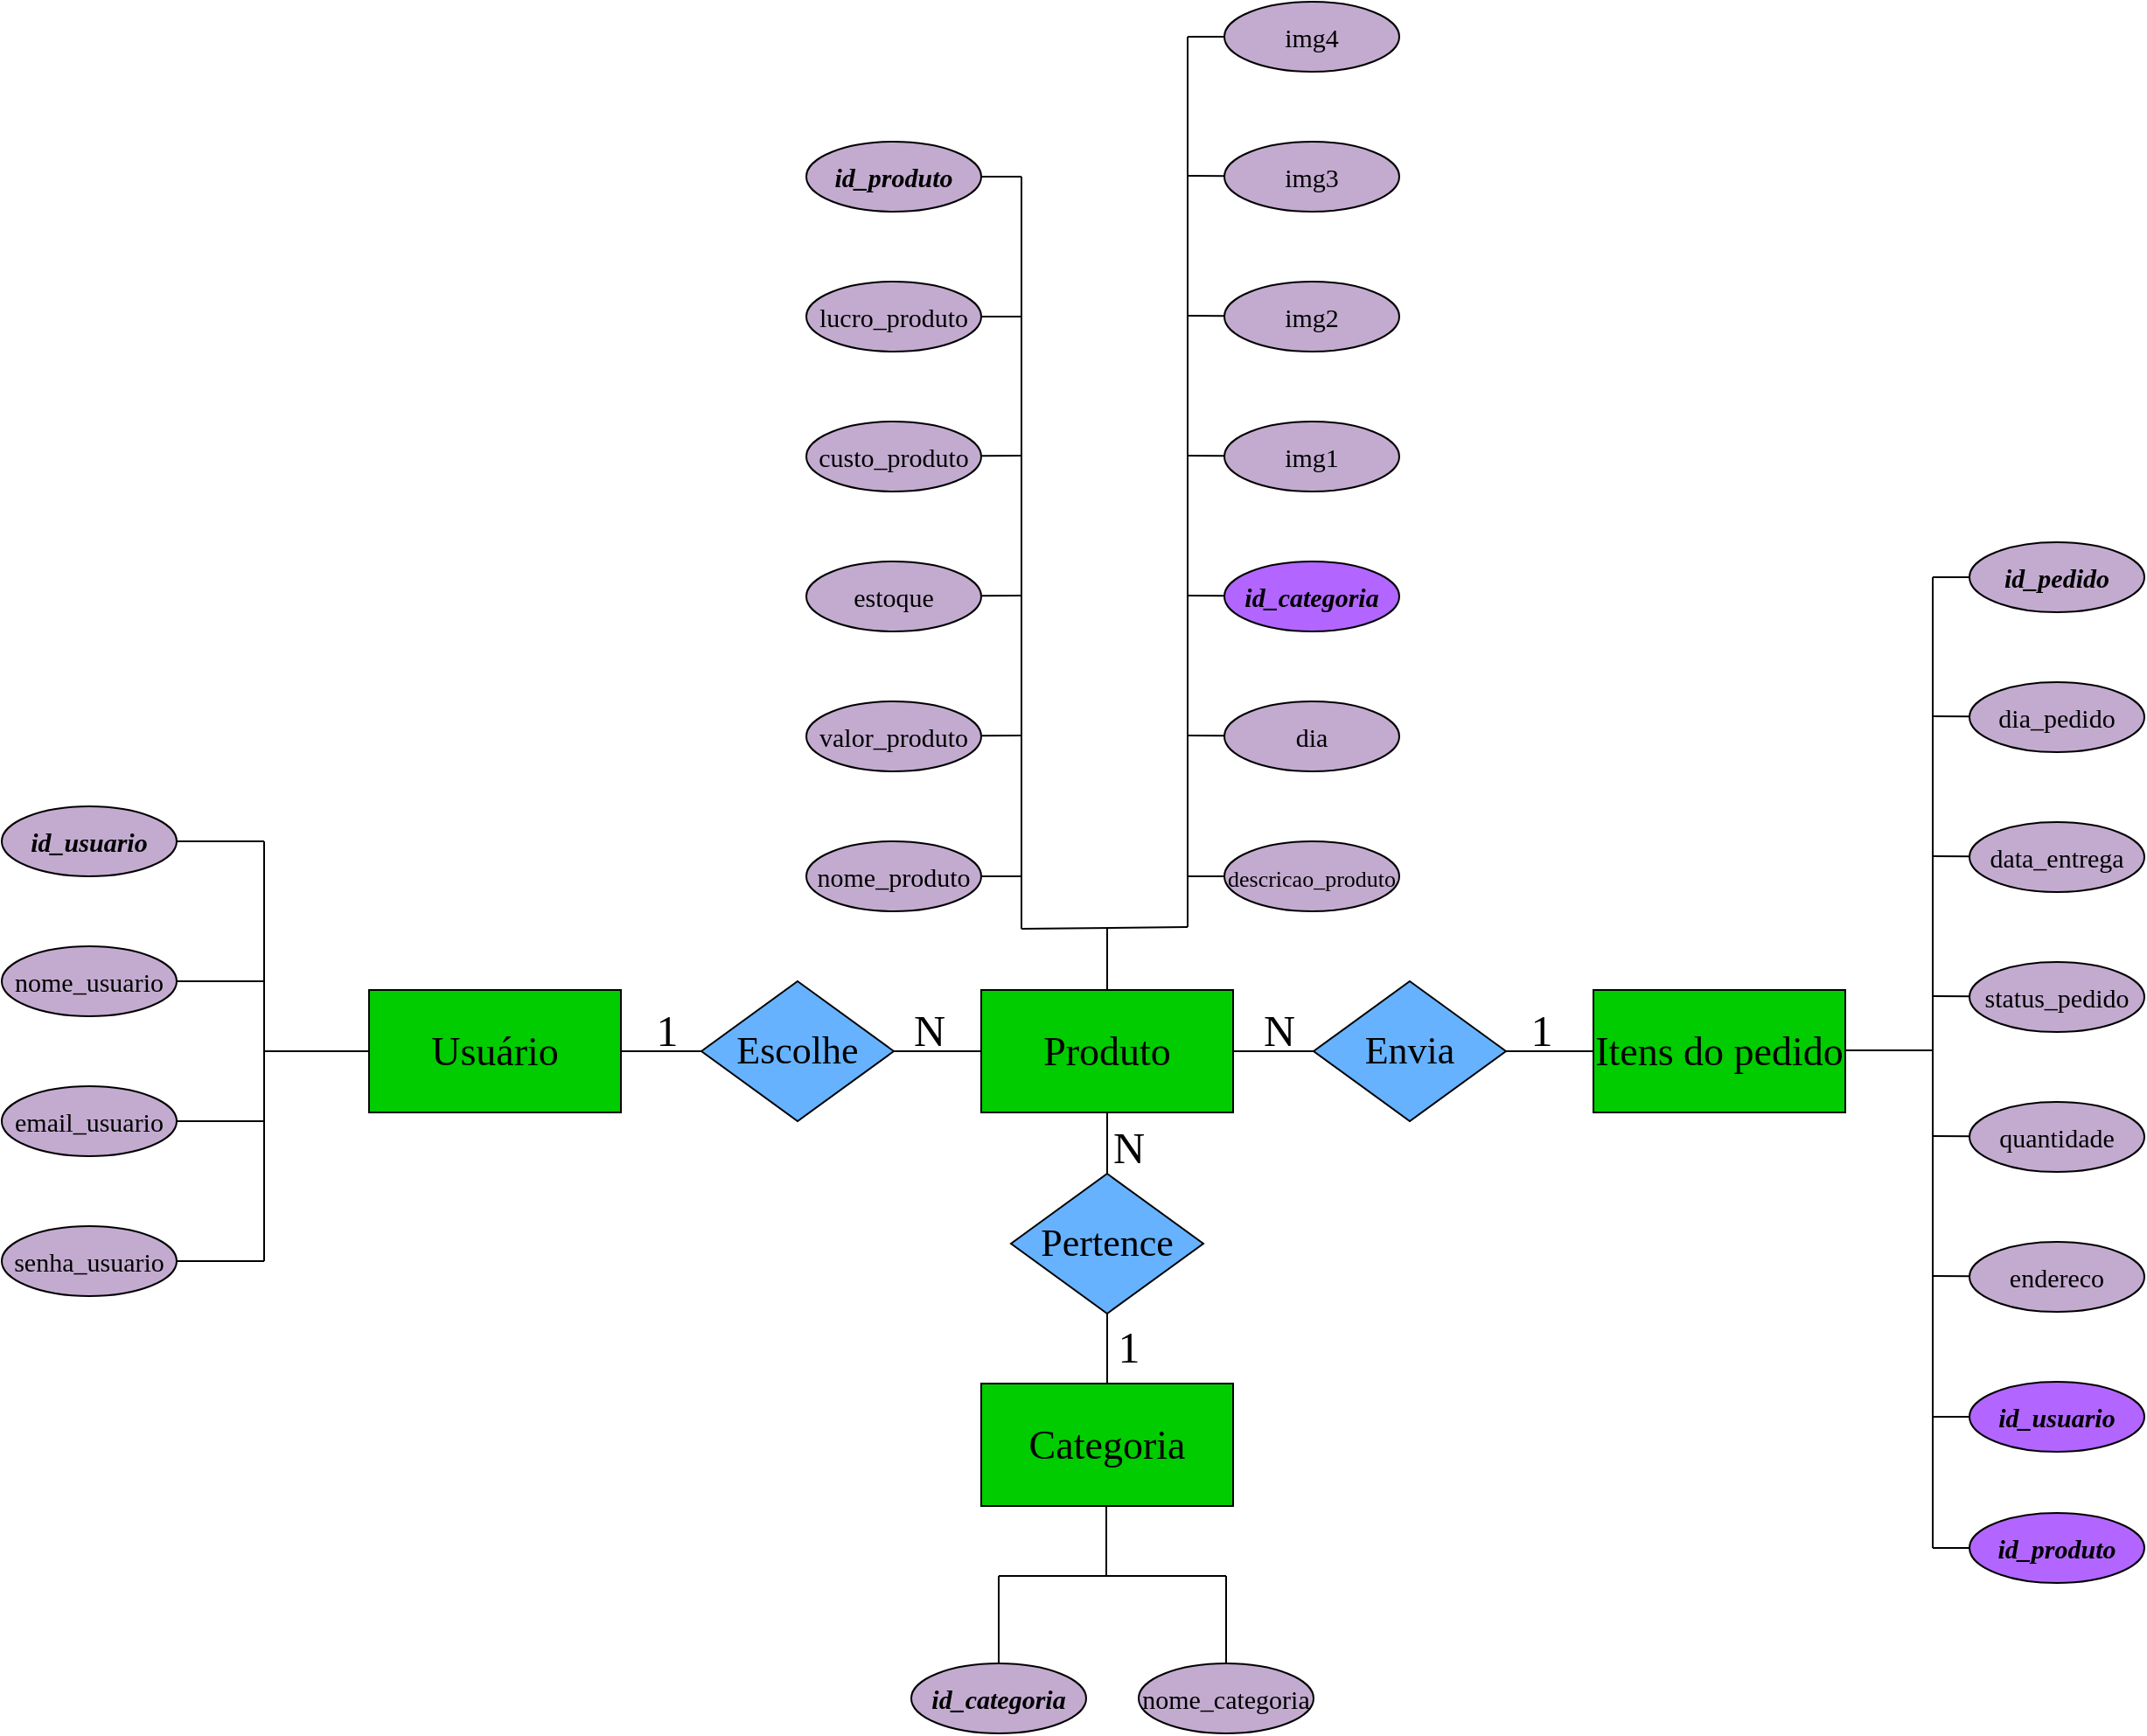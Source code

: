 <mxfile version="26.2.14">
  <diagram name="Página-1" id="qjshvk8xMu4drOoDkHXQ">
    <mxGraphModel dx="2253" dy="1952" grid="1" gridSize="10" guides="1" tooltips="1" connect="1" arrows="1" fold="1" page="1" pageScale="1" pageWidth="827" pageHeight="1169" math="0" shadow="0">
      <root>
        <mxCell id="0" />
        <mxCell id="1" parent="0" />
        <mxCell id="SU8GhThAeGO-5-4pA1zf-2" value="&lt;font style=&quot;font-size: 23px;&quot; face=&quot;Times New Roman&quot;&gt;Produto&lt;/font&gt;" style="rounded=0;whiteSpace=wrap;html=1;fillColor=#00CC00;" vertex="1" parent="1">
          <mxGeometry x="330" y="325" width="144" height="70" as="geometry" />
        </mxCell>
        <mxCell id="SU8GhThAeGO-5-4pA1zf-3" value="&lt;font face=&quot;Times New Roman&quot; style=&quot;font-size: 23px;&quot;&gt;Categoria&lt;/font&gt;" style="rounded=0;whiteSpace=wrap;html=1;fillColor=#00CC00;" vertex="1" parent="1">
          <mxGeometry x="330" y="550" width="144" height="70" as="geometry" />
        </mxCell>
        <mxCell id="SU8GhThAeGO-5-4pA1zf-5" value="&lt;font face=&quot;Times New Roman&quot; style=&quot;font-size: 23px;&quot;&gt;Usuário&lt;/font&gt;" style="rounded=0;whiteSpace=wrap;html=1;fillColor=#00CC00;" vertex="1" parent="1">
          <mxGeometry x="-20" y="325" width="144" height="70" as="geometry" />
        </mxCell>
        <mxCell id="SU8GhThAeGO-5-4pA1zf-6" value="&lt;font face=&quot;Times New Roman&quot; style=&quot;font-size: 22px;&quot;&gt;Escolhe&lt;/font&gt;" style="rhombus;whiteSpace=wrap;html=1;fillColor=#66B2FF;" vertex="1" parent="1">
          <mxGeometry x="170" y="320" width="110" height="80" as="geometry" />
        </mxCell>
        <mxCell id="SU8GhThAeGO-5-4pA1zf-7" value="&lt;font style=&quot;font-size: 22px;&quot; face=&quot;Times New Roman&quot;&gt;Pertence&lt;/font&gt;" style="rhombus;whiteSpace=wrap;html=1;fillColor=#66B2FF;" vertex="1" parent="1">
          <mxGeometry x="347" y="430" width="110" height="80" as="geometry" />
        </mxCell>
        <mxCell id="SU8GhThAeGO-5-4pA1zf-15" value="&lt;font style=&quot;font-size: 23px;&quot; face=&quot;Times New Roman&quot;&gt;Itens do pedido&lt;/font&gt;" style="rounded=0;whiteSpace=wrap;html=1;fillColor=#00CC00;" vertex="1" parent="1">
          <mxGeometry x="680" y="325" width="144" height="70" as="geometry" />
        </mxCell>
        <mxCell id="SU8GhThAeGO-5-4pA1zf-17" value="&lt;font style=&quot;font-size: 22px;&quot; face=&quot;Times New Roman&quot;&gt;Envia&lt;/font&gt;" style="rhombus;whiteSpace=wrap;html=1;fillColor=#66B2FF;" vertex="1" parent="1">
          <mxGeometry x="520" y="320" width="110" height="80" as="geometry" />
        </mxCell>
        <mxCell id="SU8GhThAeGO-5-4pA1zf-18" value="" style="endArrow=none;html=1;rounded=0;exitX=0;exitY=0.5;exitDx=0;exitDy=0;entryX=1;entryY=0.5;entryDx=0;entryDy=0;" edge="1" parent="1" source="SU8GhThAeGO-5-4pA1zf-6" target="SU8GhThAeGO-5-4pA1zf-5">
          <mxGeometry width="50" height="50" relative="1" as="geometry">
            <mxPoint x="390" y="400" as="sourcePoint" />
            <mxPoint x="440" y="350" as="targetPoint" />
          </mxGeometry>
        </mxCell>
        <mxCell id="SU8GhThAeGO-5-4pA1zf-19" value="" style="endArrow=none;html=1;rounded=0;exitX=1;exitY=0.5;exitDx=0;exitDy=0;entryX=0;entryY=0.5;entryDx=0;entryDy=0;" edge="1" parent="1" source="SU8GhThAeGO-5-4pA1zf-6" target="SU8GhThAeGO-5-4pA1zf-2">
          <mxGeometry width="50" height="50" relative="1" as="geometry">
            <mxPoint x="390" y="400" as="sourcePoint" />
            <mxPoint x="440" y="350" as="targetPoint" />
          </mxGeometry>
        </mxCell>
        <mxCell id="SU8GhThAeGO-5-4pA1zf-20" value="" style="endArrow=none;html=1;rounded=0;exitX=1;exitY=0.5;exitDx=0;exitDy=0;entryX=0;entryY=0.5;entryDx=0;entryDy=0;" edge="1" parent="1" source="SU8GhThAeGO-5-4pA1zf-2" target="SU8GhThAeGO-5-4pA1zf-17">
          <mxGeometry width="50" height="50" relative="1" as="geometry">
            <mxPoint x="390" y="400" as="sourcePoint" />
            <mxPoint x="440" y="350" as="targetPoint" />
          </mxGeometry>
        </mxCell>
        <mxCell id="SU8GhThAeGO-5-4pA1zf-21" value="" style="endArrow=none;html=1;rounded=0;exitX=1;exitY=0.5;exitDx=0;exitDy=0;entryX=0;entryY=0.5;entryDx=0;entryDy=0;" edge="1" parent="1" source="SU8GhThAeGO-5-4pA1zf-17" target="SU8GhThAeGO-5-4pA1zf-15">
          <mxGeometry width="50" height="50" relative="1" as="geometry">
            <mxPoint x="390" y="400" as="sourcePoint" />
            <mxPoint x="440" y="350" as="targetPoint" />
          </mxGeometry>
        </mxCell>
        <mxCell id="SU8GhThAeGO-5-4pA1zf-23" value="" style="endArrow=none;html=1;rounded=0;exitX=0.5;exitY=0;exitDx=0;exitDy=0;entryX=0.5;entryY=1;entryDx=0;entryDy=0;" edge="1" parent="1" source="SU8GhThAeGO-5-4pA1zf-3" target="SU8GhThAeGO-5-4pA1zf-7">
          <mxGeometry width="50" height="50" relative="1" as="geometry">
            <mxPoint x="390" y="400" as="sourcePoint" />
            <mxPoint x="440" y="350" as="targetPoint" />
          </mxGeometry>
        </mxCell>
        <mxCell id="SU8GhThAeGO-5-4pA1zf-24" value="" style="endArrow=none;html=1;rounded=0;exitX=0.5;exitY=0;exitDx=0;exitDy=0;" edge="1" parent="1" source="SU8GhThAeGO-5-4pA1zf-2">
          <mxGeometry width="50" height="50" relative="1" as="geometry">
            <mxPoint x="390" y="400" as="sourcePoint" />
            <mxPoint x="402" y="290" as="targetPoint" />
          </mxGeometry>
        </mxCell>
        <mxCell id="SU8GhThAeGO-5-4pA1zf-27" value="" style="endArrow=none;html=1;rounded=0;entryX=0;entryY=0.5;entryDx=0;entryDy=0;fontFamily=Times New Roman;fontSize=15;" edge="1" parent="1">
          <mxGeometry width="50" height="50" relative="1" as="geometry">
            <mxPoint x="353" y="290" as="sourcePoint" />
            <mxPoint x="448" y="289" as="targetPoint" />
          </mxGeometry>
        </mxCell>
        <mxCell id="SU8GhThAeGO-5-4pA1zf-28" value="" style="endArrow=none;html=1;rounded=0;exitX=0.5;exitY=0;exitDx=0;exitDy=0;entryX=0.5;entryY=1;entryDx=0;entryDy=0;" edge="1" parent="1" source="SU8GhThAeGO-5-4pA1zf-7" target="SU8GhThAeGO-5-4pA1zf-2">
          <mxGeometry width="50" height="50" relative="1" as="geometry">
            <mxPoint x="390" y="400" as="sourcePoint" />
            <mxPoint x="440" y="350" as="targetPoint" />
          </mxGeometry>
        </mxCell>
        <mxCell id="SU8GhThAeGO-5-4pA1zf-29" value="" style="endArrow=none;html=1;rounded=0;exitX=0;exitY=0.5;exitDx=0;exitDy=0;" edge="1" parent="1" source="SU8GhThAeGO-5-4pA1zf-5">
          <mxGeometry width="50" height="50" relative="1" as="geometry">
            <mxPoint x="390" y="400" as="sourcePoint" />
            <mxPoint x="-80" y="360" as="targetPoint" />
          </mxGeometry>
        </mxCell>
        <mxCell id="SU8GhThAeGO-5-4pA1zf-30" value="" style="endArrow=none;html=1;rounded=0;" edge="1" parent="1">
          <mxGeometry width="50" height="50" relative="1" as="geometry">
            <mxPoint x="-80" y="480" as="sourcePoint" />
            <mxPoint x="-80" y="240" as="targetPoint" />
          </mxGeometry>
        </mxCell>
        <mxCell id="SU8GhThAeGO-5-4pA1zf-31" value="&lt;b&gt;&lt;font style=&quot;font-size: 15px;&quot; face=&quot;Times New Roman&quot;&gt;&lt;i&gt;id_usuario&lt;/i&gt;&lt;/font&gt;&lt;/b&gt;" style="ellipse;whiteSpace=wrap;html=1;fillColor=#C3ABD0;" vertex="1" parent="1">
          <mxGeometry x="-230" y="220" width="100" height="40" as="geometry" />
        </mxCell>
        <mxCell id="SU8GhThAeGO-5-4pA1zf-32" value="&lt;font style=&quot;font-size: 15px;&quot; face=&quot;Times New Roman&quot;&gt;senha_usuario&lt;/font&gt;" style="ellipse;whiteSpace=wrap;html=1;fillColor=#C3ABD0;" vertex="1" parent="1">
          <mxGeometry x="-230" y="460" width="100" height="40" as="geometry" />
        </mxCell>
        <mxCell id="SU8GhThAeGO-5-4pA1zf-33" value="&lt;font face=&quot;Times New Roman&quot; style=&quot;font-size: 15px;&quot;&gt;email_usuario&lt;/font&gt;" style="ellipse;whiteSpace=wrap;html=1;fillColor=#C3ABD0;" vertex="1" parent="1">
          <mxGeometry x="-230" y="380" width="100" height="40" as="geometry" />
        </mxCell>
        <mxCell id="SU8GhThAeGO-5-4pA1zf-34" value="&lt;font style=&quot;font-size: 15px;&quot; face=&quot;Times New Roman&quot;&gt;nome_usuario&lt;/font&gt;" style="ellipse;whiteSpace=wrap;html=1;fillColor=#C3ABD0;" vertex="1" parent="1">
          <mxGeometry x="-230" y="300" width="100" height="40" as="geometry" />
        </mxCell>
        <mxCell id="SU8GhThAeGO-5-4pA1zf-35" value="" style="endArrow=none;html=1;rounded=0;exitX=1;exitY=0.5;exitDx=0;exitDy=0;" edge="1" parent="1" source="SU8GhThAeGO-5-4pA1zf-31">
          <mxGeometry width="50" height="50" relative="1" as="geometry">
            <mxPoint x="74" y="240" as="sourcePoint" />
            <mxPoint x="-80" y="240" as="targetPoint" />
          </mxGeometry>
        </mxCell>
        <mxCell id="SU8GhThAeGO-5-4pA1zf-36" value="" style="endArrow=none;html=1;rounded=0;exitX=1;exitY=0.5;exitDx=0;exitDy=0;" edge="1" parent="1" source="SU8GhThAeGO-5-4pA1zf-34">
          <mxGeometry width="50" height="50" relative="1" as="geometry">
            <mxPoint x="-140" y="300" as="sourcePoint" />
            <mxPoint x="-80" y="320" as="targetPoint" />
          </mxGeometry>
        </mxCell>
        <mxCell id="SU8GhThAeGO-5-4pA1zf-37" value="" style="endArrow=none;html=1;rounded=0;exitX=1;exitY=0.5;exitDx=0;exitDy=0;" edge="1" parent="1" source="SU8GhThAeGO-5-4pA1zf-33">
          <mxGeometry width="50" height="50" relative="1" as="geometry">
            <mxPoint x="-150" y="370" as="sourcePoint" />
            <mxPoint x="-80" y="400" as="targetPoint" />
          </mxGeometry>
        </mxCell>
        <mxCell id="SU8GhThAeGO-5-4pA1zf-38" value="" style="endArrow=none;html=1;rounded=0;exitX=1;exitY=0.5;exitDx=0;exitDy=0;" edge="1" parent="1" source="SU8GhThAeGO-5-4pA1zf-32">
          <mxGeometry width="50" height="50" relative="1" as="geometry">
            <mxPoint x="-120" y="440" as="sourcePoint" />
            <mxPoint x="-80" y="480" as="targetPoint" />
          </mxGeometry>
        </mxCell>
        <mxCell id="SU8GhThAeGO-5-4pA1zf-39" value="" style="endArrow=none;html=1;rounded=0;fontFamily=Times New Roman;fontSize=15;" edge="1" parent="1">
          <mxGeometry width="50" height="50" relative="1" as="geometry">
            <mxPoint x="353" y="290" as="sourcePoint" />
            <mxPoint x="353" y="-140" as="targetPoint" />
          </mxGeometry>
        </mxCell>
        <mxCell id="SU8GhThAeGO-5-4pA1zf-40" value="" style="endArrow=none;html=1;rounded=0;fontFamily=Times New Roman;fontSize=15;" edge="1" parent="1">
          <mxGeometry width="50" height="50" relative="1" as="geometry">
            <mxPoint x="448" y="289" as="sourcePoint" />
            <mxPoint x="448" y="-220" as="targetPoint" />
          </mxGeometry>
        </mxCell>
        <mxCell id="SU8GhThAeGO-5-4pA1zf-41" value="lucro_produto" style="ellipse;whiteSpace=wrap;html=1;fillColor=#C3ABD0;fontFamily=Times New Roman;fontSize=15;" vertex="1" parent="1">
          <mxGeometry x="230" y="-80" width="100" height="40" as="geometry" />
        </mxCell>
        <mxCell id="SU8GhThAeGO-5-4pA1zf-42" value="custo_produto" style="ellipse;whiteSpace=wrap;html=1;fillColor=#C3ABD0;fontFamily=Times New Roman;fontSize=15;" vertex="1" parent="1">
          <mxGeometry x="230" width="100" height="40" as="geometry" />
        </mxCell>
        <mxCell id="SU8GhThAeGO-5-4pA1zf-43" value="estoque" style="ellipse;whiteSpace=wrap;html=1;fillColor=#C3ABD0;fontFamily=Times New Roman;fontSize=15;" vertex="1" parent="1">
          <mxGeometry x="230" y="80" width="100" height="40" as="geometry" />
        </mxCell>
        <mxCell id="SU8GhThAeGO-5-4pA1zf-44" value="valor_produto" style="ellipse;whiteSpace=wrap;html=1;fillColor=#C3ABD0;fontFamily=Times New Roman;fontSize=15;" vertex="1" parent="1">
          <mxGeometry x="230" y="160" width="100" height="40" as="geometry" />
        </mxCell>
        <mxCell id="SU8GhThAeGO-5-4pA1zf-45" value="nome_produto" style="ellipse;whiteSpace=wrap;html=1;fillColor=#C3ABD0;fontFamily=Times New Roman;fontSize=15;" vertex="1" parent="1">
          <mxGeometry x="230" y="240" width="100" height="40" as="geometry" />
        </mxCell>
        <mxCell id="SU8GhThAeGO-5-4pA1zf-46" value="&lt;b&gt;&lt;i&gt;id_produto&lt;/i&gt;&lt;/b&gt;" style="ellipse;whiteSpace=wrap;html=1;fillColor=#C3ABD0;fontFamily=Times New Roman;fontSize=15;" vertex="1" parent="1">
          <mxGeometry x="230" y="-160" width="100" height="40" as="geometry" />
        </mxCell>
        <mxCell id="SU8GhThAeGO-5-4pA1zf-47" value="img2" style="ellipse;whiteSpace=wrap;html=1;fillColor=#C3ABD0;fontFamily=Times New Roman;fontSize=15;" vertex="1" parent="1">
          <mxGeometry x="469" y="-80" width="100" height="40" as="geometry" />
        </mxCell>
        <mxCell id="SU8GhThAeGO-5-4pA1zf-48" value="img1" style="ellipse;whiteSpace=wrap;html=1;fillColor=#C3ABD0;fontFamily=Times New Roman;fontSize=15;" vertex="1" parent="1">
          <mxGeometry x="469" width="100" height="40" as="geometry" />
        </mxCell>
        <mxCell id="SU8GhThAeGO-5-4pA1zf-49" value="&lt;b&gt;&lt;i&gt;id_categoria&lt;/i&gt;&lt;/b&gt;" style="ellipse;whiteSpace=wrap;html=1;fillColor=#B266FF;fontFamily=Times New Roman;fontSize=15;" vertex="1" parent="1">
          <mxGeometry x="469" y="80" width="100" height="40" as="geometry" />
        </mxCell>
        <mxCell id="SU8GhThAeGO-5-4pA1zf-50" value="dia" style="ellipse;whiteSpace=wrap;html=1;fillColor=#C3ABD0;fontFamily=Times New Roman;fontSize=15;" vertex="1" parent="1">
          <mxGeometry x="469" y="160" width="100" height="40" as="geometry" />
        </mxCell>
        <mxCell id="SU8GhThAeGO-5-4pA1zf-51" value="&lt;font style=&quot;font-size: 13px;&quot;&gt;descricao_produto&lt;/font&gt;" style="ellipse;whiteSpace=wrap;html=1;fillColor=#C3ABD0;fontFamily=Times New Roman;fontSize=15;" vertex="1" parent="1">
          <mxGeometry x="469" y="240" width="100" height="40" as="geometry" />
        </mxCell>
        <mxCell id="SU8GhThAeGO-5-4pA1zf-52" value="img3" style="ellipse;whiteSpace=wrap;html=1;fillColor=#C3ABD0;fontFamily=Times New Roman;fontSize=15;" vertex="1" parent="1">
          <mxGeometry x="469" y="-160" width="100" height="40" as="geometry" />
        </mxCell>
        <mxCell id="SU8GhThAeGO-5-4pA1zf-53" value="img4" style="ellipse;whiteSpace=wrap;html=1;fillColor=#C3ABD0;fontFamily=Times New Roman;fontSize=15;" vertex="1" parent="1">
          <mxGeometry x="469" y="-240" width="100" height="40" as="geometry" />
        </mxCell>
        <mxCell id="SU8GhThAeGO-5-4pA1zf-54" value="" style="endArrow=none;html=1;rounded=0;fontFamily=Times New Roman;fontSize=15;" edge="1" parent="1" source="SU8GhThAeGO-5-4pA1zf-46">
          <mxGeometry width="50" height="50" relative="1" as="geometry">
            <mxPoint x="333" y="-140" as="sourcePoint" />
            <mxPoint x="353" y="-140" as="targetPoint" />
          </mxGeometry>
        </mxCell>
        <mxCell id="SU8GhThAeGO-5-4pA1zf-55" value="" style="endArrow=none;html=1;rounded=0;fontFamily=Times New Roman;fontSize=15;" edge="1" parent="1" source="SU8GhThAeGO-5-4pA1zf-41">
          <mxGeometry width="50" height="50" relative="1" as="geometry">
            <mxPoint x="333" y="-60" as="sourcePoint" />
            <mxPoint x="353" y="-60" as="targetPoint" />
          </mxGeometry>
        </mxCell>
        <mxCell id="SU8GhThAeGO-5-4pA1zf-56" value="" style="endArrow=none;html=1;rounded=0;fontFamily=Times New Roman;fontSize=15;" edge="1" parent="1" source="SU8GhThAeGO-5-4pA1zf-42">
          <mxGeometry width="50" height="50" relative="1" as="geometry">
            <mxPoint x="330" y="19.5" as="sourcePoint" />
            <mxPoint x="353" y="19.5" as="targetPoint" />
          </mxGeometry>
        </mxCell>
        <mxCell id="SU8GhThAeGO-5-4pA1zf-57" value="" style="endArrow=none;html=1;rounded=0;fontFamily=Times New Roman;fontSize=15;" edge="1" parent="1" source="SU8GhThAeGO-5-4pA1zf-43">
          <mxGeometry width="50" height="50" relative="1" as="geometry">
            <mxPoint x="330" y="100" as="sourcePoint" />
            <mxPoint x="353" y="99.5" as="targetPoint" />
          </mxGeometry>
        </mxCell>
        <mxCell id="SU8GhThAeGO-5-4pA1zf-58" value="" style="endArrow=none;html=1;rounded=0;fontFamily=Times New Roman;fontSize=15;" edge="1" parent="1" source="SU8GhThAeGO-5-4pA1zf-44">
          <mxGeometry width="50" height="50" relative="1" as="geometry">
            <mxPoint x="330" y="180" as="sourcePoint" />
            <mxPoint x="353" y="179.5" as="targetPoint" />
          </mxGeometry>
        </mxCell>
        <mxCell id="SU8GhThAeGO-5-4pA1zf-59" value="" style="endArrow=none;html=1;rounded=0;fontFamily=Times New Roman;fontSize=15;" edge="1" parent="1" source="SU8GhThAeGO-5-4pA1zf-45">
          <mxGeometry width="50" height="50" relative="1" as="geometry">
            <mxPoint x="330" y="260.5" as="sourcePoint" />
            <mxPoint x="353" y="260" as="targetPoint" />
          </mxGeometry>
        </mxCell>
        <mxCell id="SU8GhThAeGO-5-4pA1zf-61" value="" style="endArrow=none;html=1;rounded=0;fontFamily=Times New Roman;fontSize=15;" edge="1" parent="1" target="SU8GhThAeGO-5-4pA1zf-53">
          <mxGeometry width="50" height="50" relative="1" as="geometry">
            <mxPoint x="448" y="-220" as="sourcePoint" />
            <mxPoint x="471" y="-220.5" as="targetPoint" />
          </mxGeometry>
        </mxCell>
        <mxCell id="SU8GhThAeGO-5-4pA1zf-62" value="" style="endArrow=none;html=1;rounded=0;fontFamily=Times New Roman;fontSize=15;" edge="1" parent="1" target="SU8GhThAeGO-5-4pA1zf-52">
          <mxGeometry width="50" height="50" relative="1" as="geometry">
            <mxPoint x="448" y="-140.5" as="sourcePoint" />
            <mxPoint x="469" y="-140.5" as="targetPoint" />
          </mxGeometry>
        </mxCell>
        <mxCell id="SU8GhThAeGO-5-4pA1zf-63" value="" style="endArrow=none;html=1;rounded=0;fontFamily=Times New Roman;fontSize=15;" edge="1" parent="1" target="SU8GhThAeGO-5-4pA1zf-47">
          <mxGeometry width="50" height="50" relative="1" as="geometry">
            <mxPoint x="448" y="-60.5" as="sourcePoint" />
            <mxPoint x="469" y="-60.5" as="targetPoint" />
          </mxGeometry>
        </mxCell>
        <mxCell id="SU8GhThAeGO-5-4pA1zf-64" value="" style="endArrow=none;html=1;rounded=0;fontFamily=Times New Roman;fontSize=15;" edge="1" parent="1" target="SU8GhThAeGO-5-4pA1zf-48">
          <mxGeometry width="50" height="50" relative="1" as="geometry">
            <mxPoint x="448" y="19.5" as="sourcePoint" />
            <mxPoint x="469" y="19.5" as="targetPoint" />
          </mxGeometry>
        </mxCell>
        <mxCell id="SU8GhThAeGO-5-4pA1zf-65" value="" style="endArrow=none;html=1;rounded=0;fontFamily=Times New Roman;fontSize=15;" edge="1" parent="1" target="SU8GhThAeGO-5-4pA1zf-49">
          <mxGeometry width="50" height="50" relative="1" as="geometry">
            <mxPoint x="448" y="99.5" as="sourcePoint" />
            <mxPoint x="469" y="99.5" as="targetPoint" />
          </mxGeometry>
        </mxCell>
        <mxCell id="SU8GhThAeGO-5-4pA1zf-66" value="" style="endArrow=none;html=1;rounded=0;fontFamily=Times New Roman;fontSize=15;" edge="1" parent="1" target="SU8GhThAeGO-5-4pA1zf-50">
          <mxGeometry width="50" height="50" relative="1" as="geometry">
            <mxPoint x="448" y="179.5" as="sourcePoint" />
            <mxPoint x="469" y="179.5" as="targetPoint" />
          </mxGeometry>
        </mxCell>
        <mxCell id="SU8GhThAeGO-5-4pA1zf-68" value="" style="endArrow=none;html=1;rounded=0;fontFamily=Times New Roman;fontSize=15;" edge="1" parent="1" target="SU8GhThAeGO-5-4pA1zf-51">
          <mxGeometry width="50" height="50" relative="1" as="geometry">
            <mxPoint x="448" y="260" as="sourcePoint" />
            <mxPoint x="469" y="260" as="targetPoint" />
          </mxGeometry>
        </mxCell>
        <mxCell id="SU8GhThAeGO-5-4pA1zf-69" value="" style="endArrow=none;html=1;rounded=0;exitX=0.5;exitY=0;exitDx=0;exitDy=0;entryX=0.5;entryY=1;entryDx=0;entryDy=0;" edge="1" parent="1">
          <mxGeometry width="50" height="50" relative="1" as="geometry">
            <mxPoint x="401.5" y="660" as="sourcePoint" />
            <mxPoint x="401.5" y="620" as="targetPoint" />
          </mxGeometry>
        </mxCell>
        <mxCell id="SU8GhThAeGO-5-4pA1zf-71" value="" style="endArrow=none;html=1;rounded=0;" edge="1" parent="1">
          <mxGeometry width="50" height="50" relative="1" as="geometry">
            <mxPoint x="340" y="660" as="sourcePoint" />
            <mxPoint x="470" y="660" as="targetPoint" />
          </mxGeometry>
        </mxCell>
        <mxCell id="SU8GhThAeGO-5-4pA1zf-72" value="" style="endArrow=none;html=1;rounded=0;" edge="1" parent="1">
          <mxGeometry width="50" height="50" relative="1" as="geometry">
            <mxPoint x="340" y="710" as="sourcePoint" />
            <mxPoint x="340" y="660" as="targetPoint" />
          </mxGeometry>
        </mxCell>
        <mxCell id="SU8GhThAeGO-5-4pA1zf-73" value="" style="endArrow=none;html=1;rounded=0;" edge="1" parent="1">
          <mxGeometry width="50" height="50" relative="1" as="geometry">
            <mxPoint x="470" y="710" as="sourcePoint" />
            <mxPoint x="470" y="660" as="targetPoint" />
          </mxGeometry>
        </mxCell>
        <mxCell id="SU8GhThAeGO-5-4pA1zf-74" value="&lt;font style=&quot;font-size: 15px;&quot; face=&quot;Times New Roman&quot;&gt;&lt;b&gt;&lt;i&gt;id_categoria&lt;/i&gt;&lt;/b&gt;&lt;/font&gt;" style="ellipse;whiteSpace=wrap;html=1;fillColor=#C3ABD0;" vertex="1" parent="1">
          <mxGeometry x="290" y="710" width="100" height="40" as="geometry" />
        </mxCell>
        <mxCell id="SU8GhThAeGO-5-4pA1zf-75" value="&lt;font style=&quot;font-size: 15px;&quot; face=&quot;Times New Roman&quot;&gt;nome_categoria&lt;/font&gt;" style="ellipse;whiteSpace=wrap;html=1;fillColor=#C3ABD0;" vertex="1" parent="1">
          <mxGeometry x="420" y="710" width="100" height="40" as="geometry" />
        </mxCell>
        <mxCell id="SU8GhThAeGO-5-4pA1zf-76" value="" style="endArrow=none;html=1;rounded=0;fontFamily=Times New Roman;fontSize=15;" edge="1" parent="1">
          <mxGeometry width="50" height="50" relative="1" as="geometry">
            <mxPoint x="874" y="644" as="sourcePoint" />
            <mxPoint x="874" y="89" as="targetPoint" />
          </mxGeometry>
        </mxCell>
        <mxCell id="SU8GhThAeGO-5-4pA1zf-77" value="data_entrega" style="ellipse;whiteSpace=wrap;html=1;fillColor=#C3ABD0;fontFamily=Times New Roman;fontSize=15;" vertex="1" parent="1">
          <mxGeometry x="895" y="229" width="100" height="40" as="geometry" />
        </mxCell>
        <mxCell id="SU8GhThAeGO-5-4pA1zf-78" value="status_pedido" style="ellipse;whiteSpace=wrap;html=1;fillColor=#C3ABD0;fontFamily=Times New Roman;fontSize=15;" vertex="1" parent="1">
          <mxGeometry x="895" y="309" width="100" height="40" as="geometry" />
        </mxCell>
        <mxCell id="SU8GhThAeGO-5-4pA1zf-79" value="quantidade" style="ellipse;whiteSpace=wrap;html=1;fillColor=#C3ABD0;fontFamily=Times New Roman;fontSize=15;" vertex="1" parent="1">
          <mxGeometry x="895" y="389" width="100" height="40" as="geometry" />
        </mxCell>
        <mxCell id="SU8GhThAeGO-5-4pA1zf-80" value="endereco" style="ellipse;whiteSpace=wrap;html=1;fillColor=#C3ABD0;fontFamily=Times New Roman;fontSize=15;" vertex="1" parent="1">
          <mxGeometry x="895" y="469" width="100" height="40" as="geometry" />
        </mxCell>
        <mxCell id="SU8GhThAeGO-5-4pA1zf-81" value="&lt;font&gt;&lt;i style=&quot;&quot;&gt;&lt;b style=&quot;&quot;&gt;id_usuario&lt;/b&gt;&lt;/i&gt;&lt;/font&gt;" style="ellipse;whiteSpace=wrap;html=1;fillColor=#B266FF;fontFamily=Times New Roman;fontSize=15;" vertex="1" parent="1">
          <mxGeometry x="895" y="549" width="100" height="40" as="geometry" />
        </mxCell>
        <mxCell id="SU8GhThAeGO-5-4pA1zf-82" value="dia_pedido" style="ellipse;whiteSpace=wrap;html=1;fillColor=#C3ABD0;fontFamily=Times New Roman;fontSize=15;" vertex="1" parent="1">
          <mxGeometry x="895" y="149" width="100" height="40" as="geometry" />
        </mxCell>
        <mxCell id="SU8GhThAeGO-5-4pA1zf-83" value="&lt;b&gt;&lt;i&gt;id_pedido&lt;/i&gt;&lt;/b&gt;" style="ellipse;whiteSpace=wrap;html=1;fillColor=#C3ABD0;fontFamily=Times New Roman;fontSize=15;" vertex="1" parent="1">
          <mxGeometry x="895" y="69" width="100" height="40" as="geometry" />
        </mxCell>
        <mxCell id="SU8GhThAeGO-5-4pA1zf-84" value="" style="endArrow=none;html=1;rounded=0;fontFamily=Times New Roman;fontSize=15;" edge="1" parent="1" target="SU8GhThAeGO-5-4pA1zf-83">
          <mxGeometry width="50" height="50" relative="1" as="geometry">
            <mxPoint x="874" y="89" as="sourcePoint" />
            <mxPoint x="897" y="88.5" as="targetPoint" />
          </mxGeometry>
        </mxCell>
        <mxCell id="SU8GhThAeGO-5-4pA1zf-85" value="" style="endArrow=none;html=1;rounded=0;fontFamily=Times New Roman;fontSize=15;" edge="1" parent="1" target="SU8GhThAeGO-5-4pA1zf-82">
          <mxGeometry width="50" height="50" relative="1" as="geometry">
            <mxPoint x="874" y="168.5" as="sourcePoint" />
            <mxPoint x="895" y="168.5" as="targetPoint" />
          </mxGeometry>
        </mxCell>
        <mxCell id="SU8GhThAeGO-5-4pA1zf-86" value="" style="endArrow=none;html=1;rounded=0;fontFamily=Times New Roman;fontSize=15;" edge="1" parent="1" target="SU8GhThAeGO-5-4pA1zf-77">
          <mxGeometry width="50" height="50" relative="1" as="geometry">
            <mxPoint x="874" y="248.5" as="sourcePoint" />
            <mxPoint x="895" y="248.5" as="targetPoint" />
          </mxGeometry>
        </mxCell>
        <mxCell id="SU8GhThAeGO-5-4pA1zf-87" value="" style="endArrow=none;html=1;rounded=0;fontFamily=Times New Roman;fontSize=15;" edge="1" parent="1" target="SU8GhThAeGO-5-4pA1zf-78">
          <mxGeometry width="50" height="50" relative="1" as="geometry">
            <mxPoint x="874" y="328.5" as="sourcePoint" />
            <mxPoint x="895" y="328.5" as="targetPoint" />
          </mxGeometry>
        </mxCell>
        <mxCell id="SU8GhThAeGO-5-4pA1zf-88" value="" style="endArrow=none;html=1;rounded=0;fontFamily=Times New Roman;fontSize=15;" edge="1" parent="1" target="SU8GhThAeGO-5-4pA1zf-79">
          <mxGeometry width="50" height="50" relative="1" as="geometry">
            <mxPoint x="874" y="408.5" as="sourcePoint" />
            <mxPoint x="895" y="408.5" as="targetPoint" />
          </mxGeometry>
        </mxCell>
        <mxCell id="SU8GhThAeGO-5-4pA1zf-89" value="" style="endArrow=none;html=1;rounded=0;fontFamily=Times New Roman;fontSize=15;" edge="1" parent="1" target="SU8GhThAeGO-5-4pA1zf-80">
          <mxGeometry width="50" height="50" relative="1" as="geometry">
            <mxPoint x="874" y="488.5" as="sourcePoint" />
            <mxPoint x="895" y="488.5" as="targetPoint" />
          </mxGeometry>
        </mxCell>
        <mxCell id="SU8GhThAeGO-5-4pA1zf-90" value="" style="endArrow=none;html=1;rounded=0;fontFamily=Times New Roman;fontSize=15;" edge="1" parent="1" target="SU8GhThAeGO-5-4pA1zf-81">
          <mxGeometry width="50" height="50" relative="1" as="geometry">
            <mxPoint x="874" y="569" as="sourcePoint" />
            <mxPoint x="895" y="569" as="targetPoint" />
          </mxGeometry>
        </mxCell>
        <mxCell id="SU8GhThAeGO-5-4pA1zf-91" value="" style="endArrow=none;html=1;rounded=0;exitX=1;exitY=0.5;exitDx=0;exitDy=0;entryX=0;entryY=0.5;entryDx=0;entryDy=0;" edge="1" parent="1">
          <mxGeometry width="50" height="50" relative="1" as="geometry">
            <mxPoint x="824" y="359.5" as="sourcePoint" />
            <mxPoint x="874" y="359.5" as="targetPoint" />
          </mxGeometry>
        </mxCell>
        <mxCell id="SU8GhThAeGO-5-4pA1zf-92" value="&lt;font&gt;id_produto&lt;/font&gt;" style="ellipse;whiteSpace=wrap;html=1;fillColor=#B266FF;fontFamily=Times New Roman;fontSize=15;fontStyle=3" vertex="1" parent="1">
          <mxGeometry x="895" y="624" width="100" height="40" as="geometry" />
        </mxCell>
        <mxCell id="SU8GhThAeGO-5-4pA1zf-93" value="" style="endArrow=none;html=1;rounded=0;fontFamily=Times New Roman;fontSize=15;" edge="1" parent="1" target="SU8GhThAeGO-5-4pA1zf-92">
          <mxGeometry width="50" height="50" relative="1" as="geometry">
            <mxPoint x="874" y="644" as="sourcePoint" />
            <mxPoint x="895" y="644" as="targetPoint" />
          </mxGeometry>
        </mxCell>
        <mxCell id="SU8GhThAeGO-5-4pA1zf-94" value="&lt;font style=&quot;font-size: 25px;&quot;&gt;1&lt;/font&gt;" style="text;html=1;align=center;verticalAlign=middle;resizable=0;points=[];autosize=1;strokeColor=none;fillColor=none;fontSize=13;fontFamily=Times New Roman;" vertex="1" parent="1">
          <mxGeometry x="130" y="328" width="40" height="40" as="geometry" />
        </mxCell>
        <mxCell id="SU8GhThAeGO-5-4pA1zf-95" value="&lt;font style=&quot;font-size: 25px;&quot;&gt;1&lt;/font&gt;" style="text;html=1;align=center;verticalAlign=middle;resizable=0;points=[];autosize=1;strokeColor=none;fillColor=none;fontSize=13;fontFamily=Times New Roman;" vertex="1" parent="1">
          <mxGeometry x="630" y="328" width="40" height="40" as="geometry" />
        </mxCell>
        <mxCell id="SU8GhThAeGO-5-4pA1zf-96" value="&lt;font style=&quot;font-size: 25px;&quot;&gt;1&lt;/font&gt;" style="text;html=1;align=center;verticalAlign=middle;resizable=0;points=[];autosize=1;strokeColor=none;fillColor=none;fontSize=13;fontFamily=Times New Roman;" vertex="1" parent="1">
          <mxGeometry x="394" y="509" width="40" height="40" as="geometry" />
        </mxCell>
        <mxCell id="SU8GhThAeGO-5-4pA1zf-98" value="&lt;font style=&quot;font-size: 25px;&quot;&gt;N&lt;/font&gt;" style="text;html=1;align=center;verticalAlign=middle;resizable=0;points=[];autosize=1;strokeColor=none;fillColor=none;fontSize=13;fontFamily=Times New Roman;" vertex="1" parent="1">
          <mxGeometry x="280" y="328" width="40" height="40" as="geometry" />
        </mxCell>
        <mxCell id="SU8GhThAeGO-5-4pA1zf-99" value="&lt;font style=&quot;font-size: 25px;&quot;&gt;N&lt;/font&gt;" style="text;html=1;align=center;verticalAlign=middle;resizable=0;points=[];autosize=1;strokeColor=none;fillColor=none;fontSize=13;fontFamily=Times New Roman;" vertex="1" parent="1">
          <mxGeometry x="480" y="328" width="40" height="40" as="geometry" />
        </mxCell>
        <mxCell id="SU8GhThAeGO-5-4pA1zf-100" value="&lt;font style=&quot;font-size: 25px;&quot;&gt;N&lt;/font&gt;" style="text;html=1;align=center;verticalAlign=middle;resizable=0;points=[];autosize=1;strokeColor=none;fillColor=none;fontSize=13;fontFamily=Times New Roman;" vertex="1" parent="1">
          <mxGeometry x="394" y="395" width="40" height="40" as="geometry" />
        </mxCell>
      </root>
    </mxGraphModel>
  </diagram>
</mxfile>
